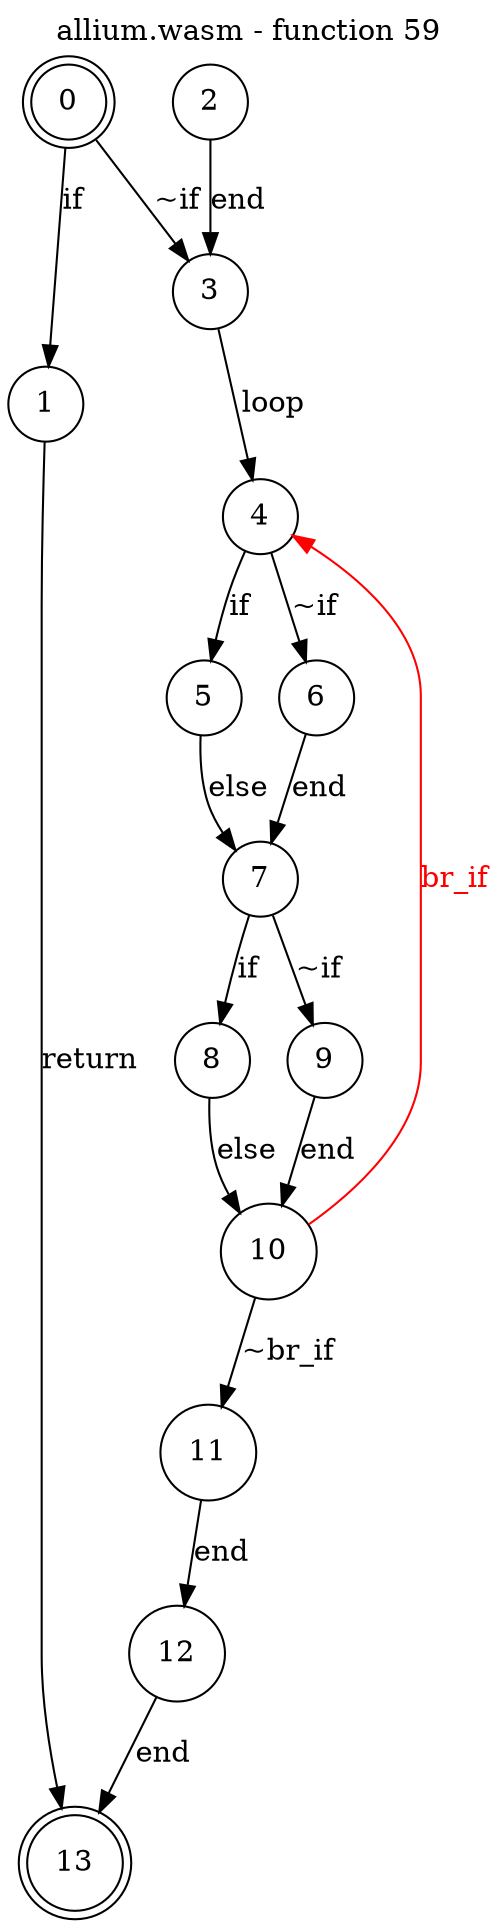 digraph finite_state_machine {
    label = "allium.wasm - function 59"
    labelloc =  t
    labelfontsize = 16
    labelfontcolor = black
    labelfontname = "Helvetica"
    node [shape = doublecircle]; 0 13;
    node [shape = circle];
    0 -> 1[label="if"];
    0 -> 3[label="~if"];
    1 -> 13[label="return"];
    2 -> 3[label="end"];
    3 -> 4[label="loop"];
    4 -> 5[label="if"];
    4 -> 6[label="~if"];
    5 -> 7[label="else"];
    6 -> 7[label="end"];
    7 -> 8[label="if"];
    7 -> 9[label="~if"];
    8 -> 10[label="else"];
    9 -> 10[label="end"];
    10 -> 11[label="~br_if"];
    10 -> 4[color="red" fontcolor="red" label="br_if"];
    11 -> 12[label="end"];
    12 -> 13[label="end"];
}
